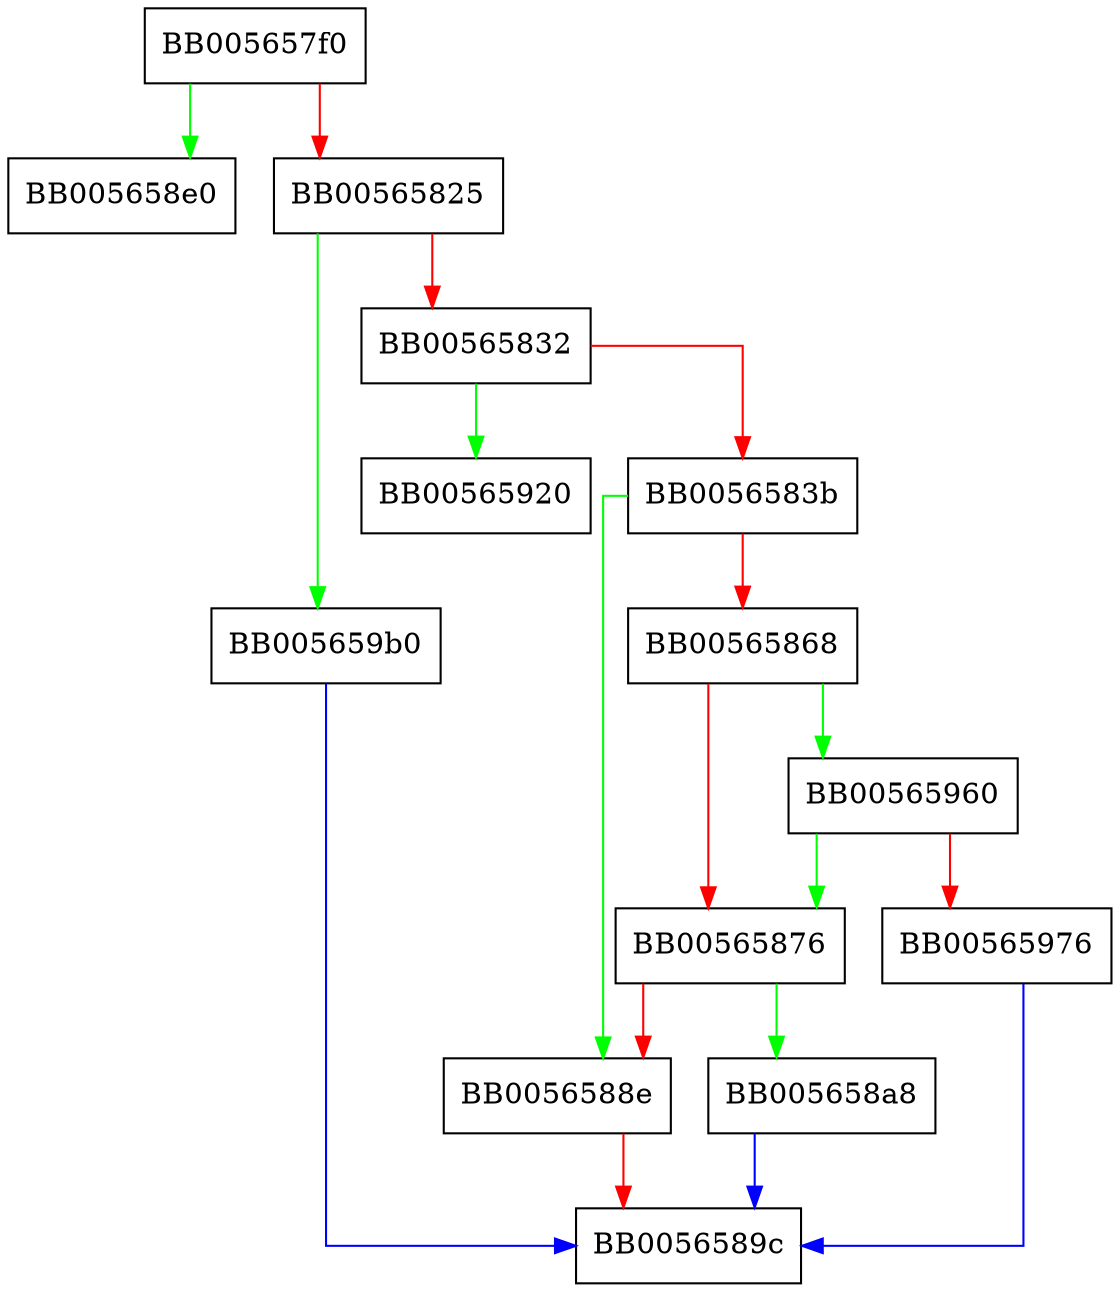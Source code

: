 digraph ossl_cms_EnvelopedData_final {
  node [shape="box"];
  graph [splines=ortho];
  BB005657f0 -> BB005658e0 [color="green"];
  BB005657f0 -> BB00565825 [color="red"];
  BB00565825 -> BB005659b0 [color="green"];
  BB00565825 -> BB00565832 [color="red"];
  BB00565832 -> BB00565920 [color="green"];
  BB00565832 -> BB0056583b [color="red"];
  BB0056583b -> BB0056588e [color="green"];
  BB0056583b -> BB00565868 [color="red"];
  BB00565868 -> BB00565960 [color="green"];
  BB00565868 -> BB00565876 [color="red"];
  BB00565876 -> BB005658a8 [color="green"];
  BB00565876 -> BB0056588e [color="red"];
  BB0056588e -> BB0056589c [color="red"];
  BB005658a8 -> BB0056589c [color="blue"];
  BB00565960 -> BB00565876 [color="green"];
  BB00565960 -> BB00565976 [color="red"];
  BB00565976 -> BB0056589c [color="blue"];
  BB005659b0 -> BB0056589c [color="blue"];
}